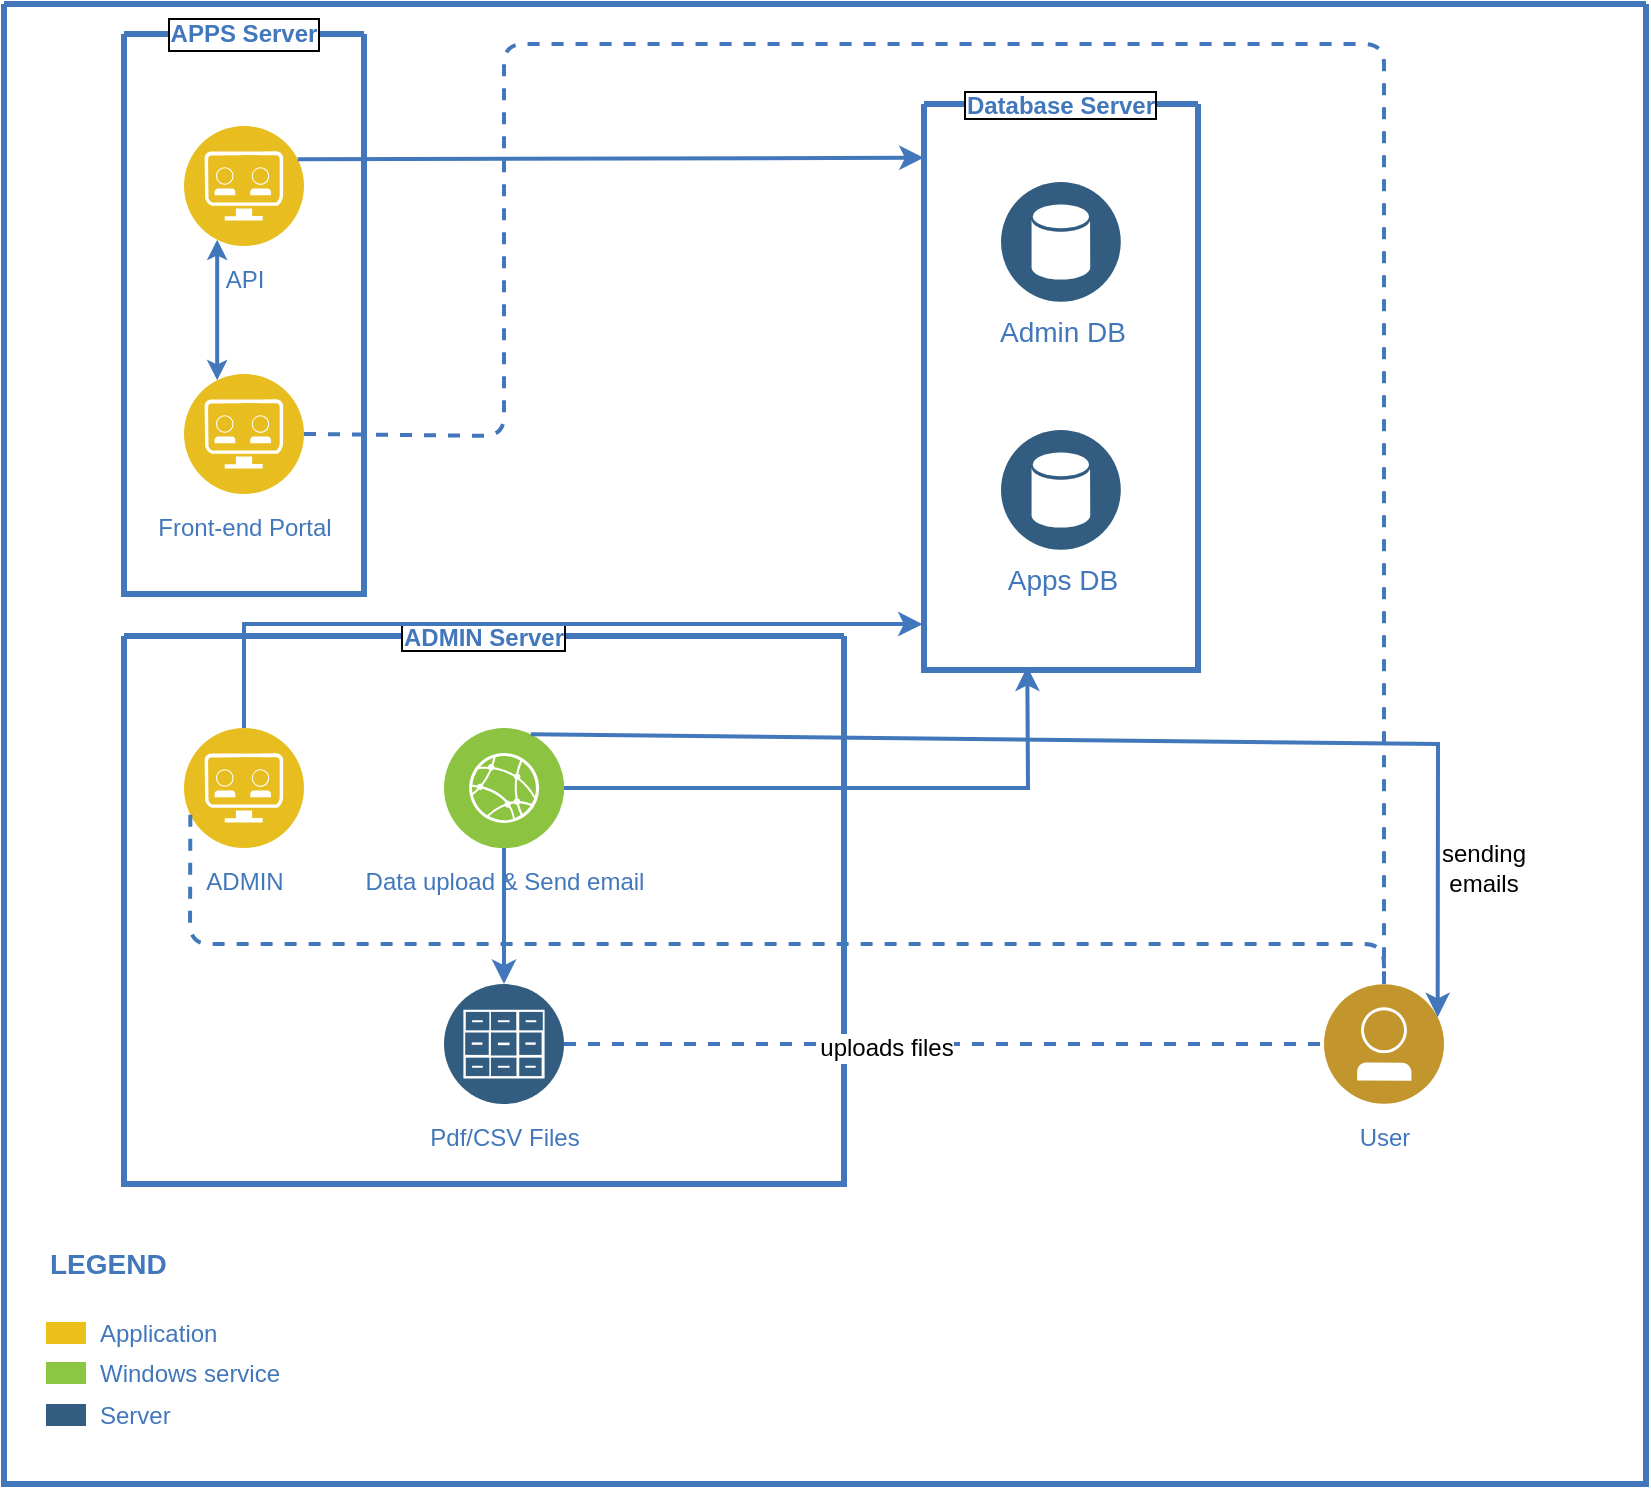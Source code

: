 <mxfile version="10.8.8" type="github"><diagram id="0d7cefc2-ccd6-e077-73ed-a8e48b0cddf6" name="Page-1"><mxGraphModel dx="1010" dy="546" grid="1" gridSize="10" guides="1" tooltips="1" connect="1" arrows="1" fold="1" page="1" pageScale="1" pageWidth="1169" pageHeight="827" background="#ffffff" math="0" shadow="0"><root><mxCell id="0"/><mxCell id="1" parent="0"/><mxCell id="2" value="" style="swimlane;shadow=0;strokeColor=#4277BB;fillColor=#ffffff;fontColor=#4277BB;align=right;startSize=0;collapsible=0;strokeWidth=3;" parent="1" vertex="1"><mxGeometry x="170" y="20" width="821" height="740" as="geometry"/></mxCell><mxCell id="6" value="Application&lt;br&gt;" style="rounded=0;html=1;shadow=0;labelBackgroundColor=none;strokeColor=none;strokeWidth=2;fillColor=#EBC01A;gradientColor=none;fontSize=12;fontColor=#4277BB;align=left;labelPosition=right;verticalLabelPosition=middle;verticalAlign=middle;spacingLeft=5;" parent="2" vertex="1"><mxGeometry x="21" y="659" width="20" height="11" as="geometry"/></mxCell><mxCell id="7" value="Windows service" style="rounded=0;html=1;shadow=0;labelBackgroundColor=none;strokeColor=none;strokeWidth=2;fillColor=#8DC642;gradientColor=none;fontSize=12;fontColor=#4277BB;align=left;labelPosition=right;verticalLabelPosition=middle;verticalAlign=middle;spacingLeft=5;" parent="2" vertex="1"><mxGeometry x="21" y="679" width="20" height="11" as="geometry"/></mxCell><mxCell id="9" value="Server" style="rounded=0;html=1;shadow=0;labelBackgroundColor=none;strokeColor=none;strokeWidth=2;fillColor=#335D81;gradientColor=none;fontSize=12;fontColor=#4277BB;align=left;labelPosition=right;verticalLabelPosition=middle;verticalAlign=middle;spacingLeft=5;" parent="2" vertex="1"><mxGeometry x="21" y="700" width="20" height="11" as="geometry"/></mxCell><mxCell id="13" value="LEGEND" style="text;html=1;align=left;verticalAlign=middle;fontColor=#4277BB;shadow=0;dashed=0;strokeColor=none;fillColor=none;labelBackgroundColor=none;fontStyle=1;fontSize=14;spacingLeft=0;" parent="2" vertex="1"><mxGeometry x="21" y="620" width="150" height="20" as="geometry"/></mxCell><mxCell id="28" value="APPS Server" style="swimlane;shadow=0;strokeColor=#4277BB;fillColor=#ffffff;fontColor=#4277BB;align=center;startSize=0;collapsible=0;strokeWidth=3;labelBackgroundColor=#ffffff;labelBorderColor=#000000;whiteSpace=wrap;" parent="2" vertex="1"><mxGeometry x="60" y="15" width="120" height="280" as="geometry"/></mxCell><mxCell id="nK-NHOMDKJcAPU7qplg8-106" value="API" style="aspect=fixed;perimeter=ellipsePerimeter;html=1;align=center;shadow=0;dashed=0;fontColor=#4277BB;labelBackgroundColor=#ffffff;fontSize=12;spacingTop=3;image;image=img/lib/ibm/applications/api_developer_portal.svg;" parent="28" vertex="1"><mxGeometry x="30" y="46" width="60" height="60" as="geometry"/></mxCell><mxCell id="nK-NHOMDKJcAPU7qplg8-107" value="Front-end Portal" style="aspect=fixed;perimeter=ellipsePerimeter;html=1;align=center;shadow=0;dashed=0;fontColor=#4277BB;labelBackgroundColor=#ffffff;fontSize=12;spacingTop=3;image;image=img/lib/ibm/applications/api_developer_portal.svg;" parent="28" vertex="1"><mxGeometry x="30" y="170" width="60" height="60" as="geometry"/></mxCell><mxCell id="nK-NHOMDKJcAPU7qplg8-112" style="edgeStyle=elbowEdgeStyle;rounded=0;elbow=vertical;html=1;labelBackgroundColor=#ffffff;startArrow=classic;startFill=1;startSize=4;endArrow=classic;endFill=1;endSize=4;jettySize=auto;orthogonalLoop=1;strokeColor=#4277BB;strokeWidth=2;fontSize=14;fontColor=#4277BB;entryX=0.25;entryY=0;entryDx=0;entryDy=0;exitX=0.25;exitY=1;exitDx=0;exitDy=0;" parent="28" source="nK-NHOMDKJcAPU7qplg8-106" target="nK-NHOMDKJcAPU7qplg8-107" edge="1"><mxGeometry relative="1" as="geometry"><mxPoint x="52.2" y="171.2" as="targetPoint"/><mxPoint x="42" y="116" as="sourcePoint"/></mxGeometry></mxCell><mxCell id="79" value="Database Server" style="swimlane;shadow=0;strokeColor=#4277BB;fillColor=#ffffff;fontColor=#4277BB;align=center;startSize=0;collapsible=0;strokeWidth=3;labelBackgroundColor=#ffffff;labelBorderColor=#000000;" parent="2" vertex="1"><mxGeometry x="460" y="50" width="137" height="283" as="geometry"/></mxCell><mxCell id="nK-NHOMDKJcAPU7qplg8-111" value="Admin DB&lt;br&gt;" style="aspect=fixed;perimeter=ellipsePerimeter;html=1;align=center;shadow=0;dashed=0;image;image=img/lib/ibm/data/data_services.svg;rounded=1;labelBackgroundColor=#ffffff;strokeColor=#666666;strokeWidth=3;fillColor=#C2952D;gradientColor=none;fontSize=14;fontColor=#4277BB;" parent="79" vertex="1"><mxGeometry x="38.5" y="39" width="60" height="60" as="geometry"/></mxCell><mxCell id="nK-NHOMDKJcAPU7qplg8-119" value="Apps DB&lt;br&gt;" style="aspect=fixed;perimeter=ellipsePerimeter;html=1;align=center;shadow=0;dashed=0;image;image=img/lib/ibm/data/data_services.svg;rounded=1;labelBackgroundColor=#ffffff;strokeColor=#666666;strokeWidth=3;fillColor=#C2952D;gradientColor=none;fontSize=14;fontColor=#4277BB;" parent="79" vertex="1"><mxGeometry x="38.5" y="163" width="60" height="60" as="geometry"/></mxCell><mxCell id="nK-NHOMDKJcAPU7qplg8-113" value="ADMIN Server" style="swimlane;shadow=0;strokeColor=#4277BB;fillColor=#ffffff;fontColor=#4277BB;align=center;startSize=0;collapsible=0;strokeWidth=3;labelBackgroundColor=#ffffff;labelBorderColor=#000000;" parent="2" vertex="1"><mxGeometry x="60" y="316" width="360" height="274" as="geometry"/></mxCell><mxCell id="nK-NHOMDKJcAPU7qplg8-114" value="ADMIN" style="aspect=fixed;perimeter=ellipsePerimeter;html=1;align=center;shadow=0;dashed=0;fontColor=#4277BB;labelBackgroundColor=#ffffff;fontSize=12;spacingTop=3;image;image=img/lib/ibm/applications/api_developer_portal.svg;" parent="nK-NHOMDKJcAPU7qplg8-113" vertex="1"><mxGeometry x="30" y="46" width="60" height="60" as="geometry"/></mxCell><mxCell id="nK-NHOMDKJcAPU7qplg8-130" value="&lt;span&gt;Data upload &amp;amp; Send email&lt;/span&gt;" style="aspect=fixed;perimeter=ellipsePerimeter;html=1;align=center;shadow=0;dashed=0;fontColor=#4277BB;labelBackgroundColor=#ffffff;fontSize=12;spacingTop=3;image;image=img/lib/ibm/infrastructure/edge_services.svg;" parent="nK-NHOMDKJcAPU7qplg8-113" vertex="1"><mxGeometry x="160" y="46" width="60" height="60" as="geometry"/></mxCell><mxCell id="nK-NHOMDKJcAPU7qplg8-133" value="Pdf/CSV Files" style="aspect=fixed;perimeter=ellipsePerimeter;html=1;align=center;shadow=0;dashed=0;fontColor=#4277BB;labelBackgroundColor=#ffffff;fontSize=12;spacingTop=3;image;image=img/lib/ibm/data/file_repository.svg;" parent="nK-NHOMDKJcAPU7qplg8-113" vertex="1"><mxGeometry x="160" y="174" width="60" height="60" as="geometry"/></mxCell><mxCell id="nK-NHOMDKJcAPU7qplg8-134" value="" style="endArrow=classic;html=1;strokeColor=#4277BB;exitX=0.5;exitY=1;exitDx=0;exitDy=0;rounded=0;strokeWidth=2;entryX=0.5;entryY=0;entryDx=0;entryDy=0;" parent="nK-NHOMDKJcAPU7qplg8-113" source="nK-NHOMDKJcAPU7qplg8-130" target="nK-NHOMDKJcAPU7qplg8-133" edge="1"><mxGeometry width="50" height="50" relative="1" as="geometry"><mxPoint x="243.667" y="198" as="sourcePoint"/><mxPoint x="400" y="154" as="targetPoint"/><Array as="points"/></mxGeometry></mxCell><mxCell id="nK-NHOMDKJcAPU7qplg8-127" value="" style="endArrow=classic;html=1;strokeColor=#4277BB;entryX=-0.005;entryY=0.919;entryDx=0;entryDy=0;entryPerimeter=0;exitX=0.5;exitY=0;exitDx=0;exitDy=0;rounded=0;strokeWidth=2;" parent="2" source="nK-NHOMDKJcAPU7qplg8-114" target="79" edge="1"><mxGeometry width="50" height="50" relative="1" as="geometry"><mxPoint x="240" y="190" as="sourcePoint"/><mxPoint x="290" y="140" as="targetPoint"/><Array as="points"><mxPoint x="120" y="310"/><mxPoint x="430" y="310"/></Array></mxGeometry></mxCell><mxCell id="nK-NHOMDKJcAPU7qplg8-128" value="" style="endArrow=classic;html=1;strokeColor=#4277BB;exitX=1;exitY=0.25;exitDx=0;exitDy=0;rounded=0;strokeWidth=2;entryX=-0.001;entryY=0.095;entryDx=0;entryDy=0;entryPerimeter=0;" parent="2" source="nK-NHOMDKJcAPU7qplg8-106" target="79" edge="1"><mxGeometry width="50" height="50" relative="1" as="geometry"><mxPoint x="190.034" y="250.172" as="sourcePoint"/><mxPoint x="461" y="82" as="targetPoint"/></mxGeometry></mxCell><mxCell id="nK-NHOMDKJcAPU7qplg8-129" value="" style="endArrow=classic;html=1;strokeColor=#4277BB;exitX=1;exitY=0.5;exitDx=0;exitDy=0;rounded=0;strokeWidth=2;entryX=0.377;entryY=0.994;entryDx=0;entryDy=0;entryPerimeter=0;" parent="2" source="nK-NHOMDKJcAPU7qplg8-130" target="79" edge="1"><mxGeometry width="50" height="50" relative="1" as="geometry"><mxPoint x="297.294" y="381.412" as="sourcePoint"/><mxPoint x="700" y="381" as="targetPoint"/><Array as="points"><mxPoint x="512" y="392"/></Array></mxGeometry></mxCell><mxCell id="nK-NHOMDKJcAPU7qplg8-135" value="User" style="aspect=fixed;perimeter=ellipsePerimeter;html=1;align=center;shadow=0;dashed=0;fontColor=#4277BB;labelBackgroundColor=#ffffff;fontSize=12;spacingTop=3;image;image=img/lib/ibm/users/user.svg;" parent="2" vertex="1"><mxGeometry x="660" y="490" width="60" height="60" as="geometry"/></mxCell><mxCell id="nK-NHOMDKJcAPU7qplg8-137" value="" style="endArrow=none;dashed=1;html=1;strokeColor=#4277BB;strokeWidth=2;entryX=0;entryY=0.5;entryDx=0;entryDy=0;exitX=1;exitY=0.5;exitDx=0;exitDy=0;" parent="2" source="nK-NHOMDKJcAPU7qplg8-133" target="nK-NHOMDKJcAPU7qplg8-135" edge="1"><mxGeometry width="50" height="50" relative="1" as="geometry"><mxPoint x="480" y="660" as="sourcePoint"/><mxPoint x="530" y="610" as="targetPoint"/><Array as="points"><mxPoint x="470" y="520"/></Array></mxGeometry></mxCell><mxCell id="nK-NHOMDKJcAPU7qplg8-138" value="uploads files" style="text;html=1;resizable=0;points=[];align=center;verticalAlign=middle;labelBackgroundColor=#ffffff;" parent="nK-NHOMDKJcAPU7qplg8-137" vertex="1" connectable="0"><mxGeometry x="0.001" y="-29" relative="1" as="geometry"><mxPoint x="-29" y="-27" as="offset"/></mxGeometry></mxCell><mxCell id="nK-NHOMDKJcAPU7qplg8-139" value="" style="endArrow=none;dashed=1;html=1;strokeColor=#4277BB;strokeWidth=2;exitX=0;exitY=0.75;exitDx=0;exitDy=0;entryX=0.5;entryY=0;entryDx=0;entryDy=0;" parent="2" source="nK-NHOMDKJcAPU7qplg8-114" target="nK-NHOMDKJcAPU7qplg8-135" edge="1"><mxGeometry width="50" height="50" relative="1" as="geometry"><mxPoint x="500" y="660" as="sourcePoint"/><mxPoint x="690" y="470" as="targetPoint"/><Array as="points"><mxPoint x="93" y="470"/><mxPoint x="690" y="470"/></Array></mxGeometry></mxCell><mxCell id="nK-NHOMDKJcAPU7qplg8-140" value="" style="endArrow=none;dashed=1;html=1;strokeColor=#4277BB;strokeWidth=2;entryX=0.5;entryY=0;entryDx=0;entryDy=0;exitX=1;exitY=0.5;exitDx=0;exitDy=0;" parent="2" source="nK-NHOMDKJcAPU7qplg8-107" target="nK-NHOMDKJcAPU7qplg8-135" edge="1"><mxGeometry width="50" height="50" relative="1" as="geometry"><mxPoint x="690" y="30" as="sourcePoint"/><mxPoint x="580" y="610" as="targetPoint"/><Array as="points"><mxPoint x="250" y="216"/><mxPoint x="250" y="20"/><mxPoint x="690" y="20"/></Array></mxGeometry></mxCell><mxCell id="nK-NHOMDKJcAPU7qplg8-142" value="" style="endArrow=classic;html=1;strokeColor=#4277BB;exitX=0.75;exitY=0;exitDx=0;exitDy=0;rounded=0;strokeWidth=2;entryX=1;entryY=0.25;entryDx=0;entryDy=0;" parent="2" source="nK-NHOMDKJcAPU7qplg8-130" target="nK-NHOMDKJcAPU7qplg8-135" edge="1"><mxGeometry width="50" height="50" relative="1" as="geometry"><mxPoint x="289.647" y="402.118" as="sourcePoint"/><mxPoint x="521.412" y="340.941" as="targetPoint"/><Array as="points"><mxPoint x="717" y="370"/></Array></mxGeometry></mxCell><mxCell id="nK-NHOMDKJcAPU7qplg8-143" value="sending emails" style="text;html=1;strokeColor=none;fillColor=none;align=center;verticalAlign=middle;whiteSpace=wrap;rounded=0;" parent="2" vertex="1"><mxGeometry x="720" y="422" width="40" height="20" as="geometry"/></mxCell></root></mxGraphModel></diagram></mxfile>